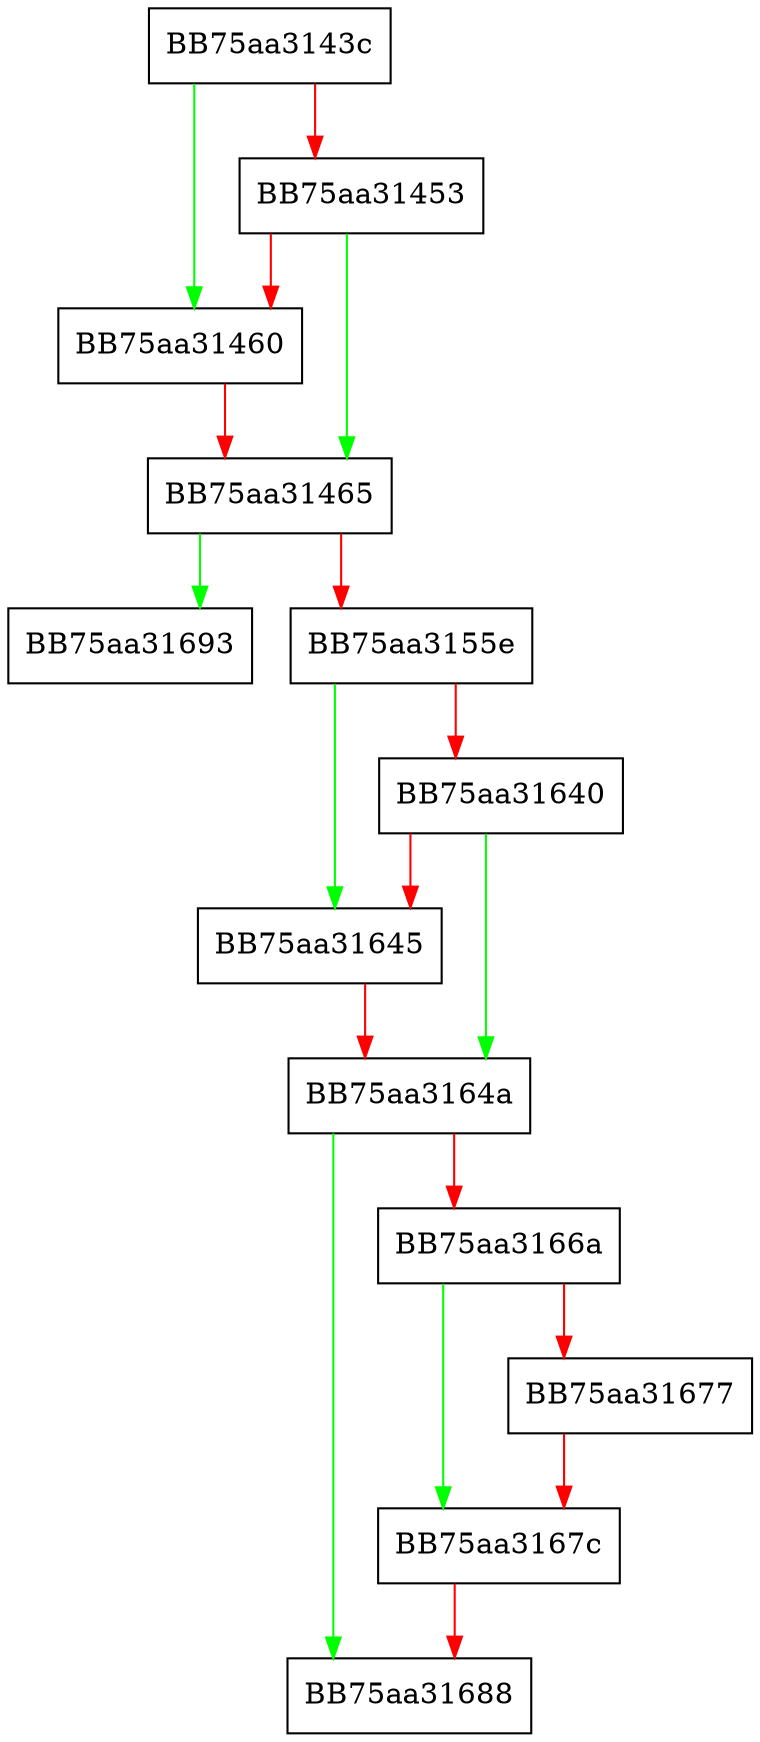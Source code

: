 digraph copyToReadonlyRegion {
  node [shape="box"];
  graph [splines=ortho];
  BB75aa3143c -> BB75aa31460 [color="green"];
  BB75aa3143c -> BB75aa31453 [color="red"];
  BB75aa31453 -> BB75aa31465 [color="green"];
  BB75aa31453 -> BB75aa31460 [color="red"];
  BB75aa31460 -> BB75aa31465 [color="red"];
  BB75aa31465 -> BB75aa31693 [color="green"];
  BB75aa31465 -> BB75aa3155e [color="red"];
  BB75aa3155e -> BB75aa31645 [color="green"];
  BB75aa3155e -> BB75aa31640 [color="red"];
  BB75aa31640 -> BB75aa3164a [color="green"];
  BB75aa31640 -> BB75aa31645 [color="red"];
  BB75aa31645 -> BB75aa3164a [color="red"];
  BB75aa3164a -> BB75aa31688 [color="green"];
  BB75aa3164a -> BB75aa3166a [color="red"];
  BB75aa3166a -> BB75aa3167c [color="green"];
  BB75aa3166a -> BB75aa31677 [color="red"];
  BB75aa31677 -> BB75aa3167c [color="red"];
  BB75aa3167c -> BB75aa31688 [color="red"];
}
